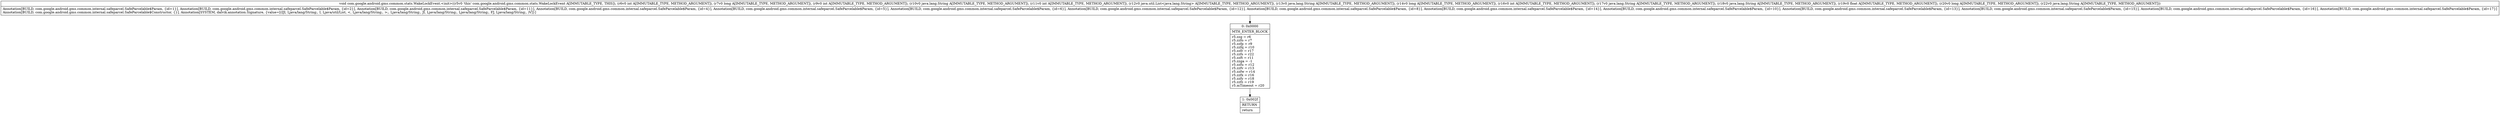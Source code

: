 digraph "CFG forcom.google.android.gms.common.stats.WakeLockEvent.\<init\>(IJILjava\/lang\/String;ILjava\/util\/List;Ljava\/lang\/String;JILjava\/lang\/String;Ljava\/lang\/String;FJLjava\/lang\/String;)V" {
Node_0 [shape=record,label="{0\:\ 0x0000|MTH_ENTER_BLOCK\l|r5.zzg = r6\lr5.zzfo = r7\lr5.zzfp = r9\lr5.zzfq = r10\lr5.zzfr = r17\lr5.zzfs = r22\lr5.zzft = r11\lr5.zzga = \-1\lr5.zzfu = r12\lr5.zzfv = r13\lr5.zzfw = r14\lr5.zzfx = r16\lr5.zzfy = r18\lr5.zzfz = r19\lr5.mTimeout = r20\l}"];
Node_1 [shape=record,label="{1\:\ 0x002f|RETURN\l|return\l}"];
MethodNode[shape=record,label="{void com.google.android.gms.common.stats.WakeLockEvent.\<init\>((r5v0 'this' com.google.android.gms.common.stats.WakeLockEvent A[IMMUTABLE_TYPE, THIS]), (r6v0 int A[IMMUTABLE_TYPE, METHOD_ARGUMENT]), (r7v0 long A[IMMUTABLE_TYPE, METHOD_ARGUMENT]), (r9v0 int A[IMMUTABLE_TYPE, METHOD_ARGUMENT]), (r10v0 java.lang.String A[IMMUTABLE_TYPE, METHOD_ARGUMENT]), (r11v0 int A[IMMUTABLE_TYPE, METHOD_ARGUMENT]), (r12v0 java.util.List\<java.lang.String\> A[IMMUTABLE_TYPE, METHOD_ARGUMENT]), (r13v0 java.lang.String A[IMMUTABLE_TYPE, METHOD_ARGUMENT]), (r14v0 long A[IMMUTABLE_TYPE, METHOD_ARGUMENT]), (r16v0 int A[IMMUTABLE_TYPE, METHOD_ARGUMENT]), (r17v0 java.lang.String A[IMMUTABLE_TYPE, METHOD_ARGUMENT]), (r18v0 java.lang.String A[IMMUTABLE_TYPE, METHOD_ARGUMENT]), (r19v0 float A[IMMUTABLE_TYPE, METHOD_ARGUMENT]), (r20v0 long A[IMMUTABLE_TYPE, METHOD_ARGUMENT]), (r22v0 java.lang.String A[IMMUTABLE_TYPE, METHOD_ARGUMENT]))  | Annotation[BUILD, com.google.android.gms.common.internal.safeparcel.SafeParcelable$Param, \{id=1\}], Annotation[BUILD, com.google.android.gms.common.internal.safeparcel.SafeParcelable$Param, \{id=2\}], Annotation[BUILD, com.google.android.gms.common.internal.safeparcel.SafeParcelable$Param, \{id=11\}], Annotation[BUILD, com.google.android.gms.common.internal.safeparcel.SafeParcelable$Param, \{id=4\}], Annotation[BUILD, com.google.android.gms.common.internal.safeparcel.SafeParcelable$Param, \{id=5\}], Annotation[BUILD, com.google.android.gms.common.internal.safeparcel.SafeParcelable$Param, \{id=6\}], Annotation[BUILD, com.google.android.gms.common.internal.safeparcel.SafeParcelable$Param, \{id=12\}], Annotation[BUILD, com.google.android.gms.common.internal.safeparcel.SafeParcelable$Param, \{id=8\}], Annotation[BUILD, com.google.android.gms.common.internal.safeparcel.SafeParcelable$Param, \{id=14\}], Annotation[BUILD, com.google.android.gms.common.internal.safeparcel.SafeParcelable$Param, \{id=10\}], Annotation[BUILD, com.google.android.gms.common.internal.safeparcel.SafeParcelable$Param, \{id=13\}], Annotation[BUILD, com.google.android.gms.common.internal.safeparcel.SafeParcelable$Param, \{id=15\}], Annotation[BUILD, com.google.android.gms.common.internal.safeparcel.SafeParcelable$Param, \{id=16\}], Annotation[BUILD, com.google.android.gms.common.internal.safeparcel.SafeParcelable$Param, \{id=17\}]\lAnnotation[BUILD, com.google.android.gms.common.internal.safeparcel.SafeParcelable$Constructor, \{\}], Annotation[SYSTEM, dalvik.annotation.Signature, \{value=[(IJI, Ljava\/lang\/String;, I, Ljava\/util\/List, \<, Ljava\/lang\/String;, \>;, Ljava\/lang\/String;, JI, Ljava\/lang\/String;, Ljava\/lang\/String;, FJ, Ljava\/lang\/String;, )V]\}]\l}"];
MethodNode -> Node_0;
Node_0 -> Node_1;
}

